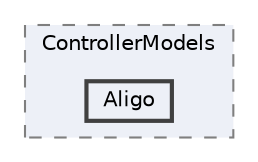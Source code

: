 digraph "D:/Projects/SECUiDEA_ERP/SECUiDEA_ERP_Server/SECUiDEA_ERP_Server/Models/ControllerModels/Aligo"
{
 // LATEX_PDF_SIZE
  bgcolor="transparent";
  edge [fontname=Helvetica,fontsize=10,labelfontname=Helvetica,labelfontsize=10];
  node [fontname=Helvetica,fontsize=10,shape=box,height=0.2,width=0.4];
  compound=true
  subgraph clusterdir_6c2e0f86328716bbcda80110e8363152 {
    graph [ bgcolor="#edf0f7", pencolor="grey50", label="ControllerModels", fontname=Helvetica,fontsize=10 style="filled,dashed", URL="dir_6c2e0f86328716bbcda80110e8363152.html",tooltip=""]
  dir_f80e8ec9482903cfc22ef16d8e23e2c5 [label="Aligo", fillcolor="#edf0f7", color="grey25", style="filled,bold", URL="dir_f80e8ec9482903cfc22ef16d8e23e2c5.html",tooltip=""];
  }
}
